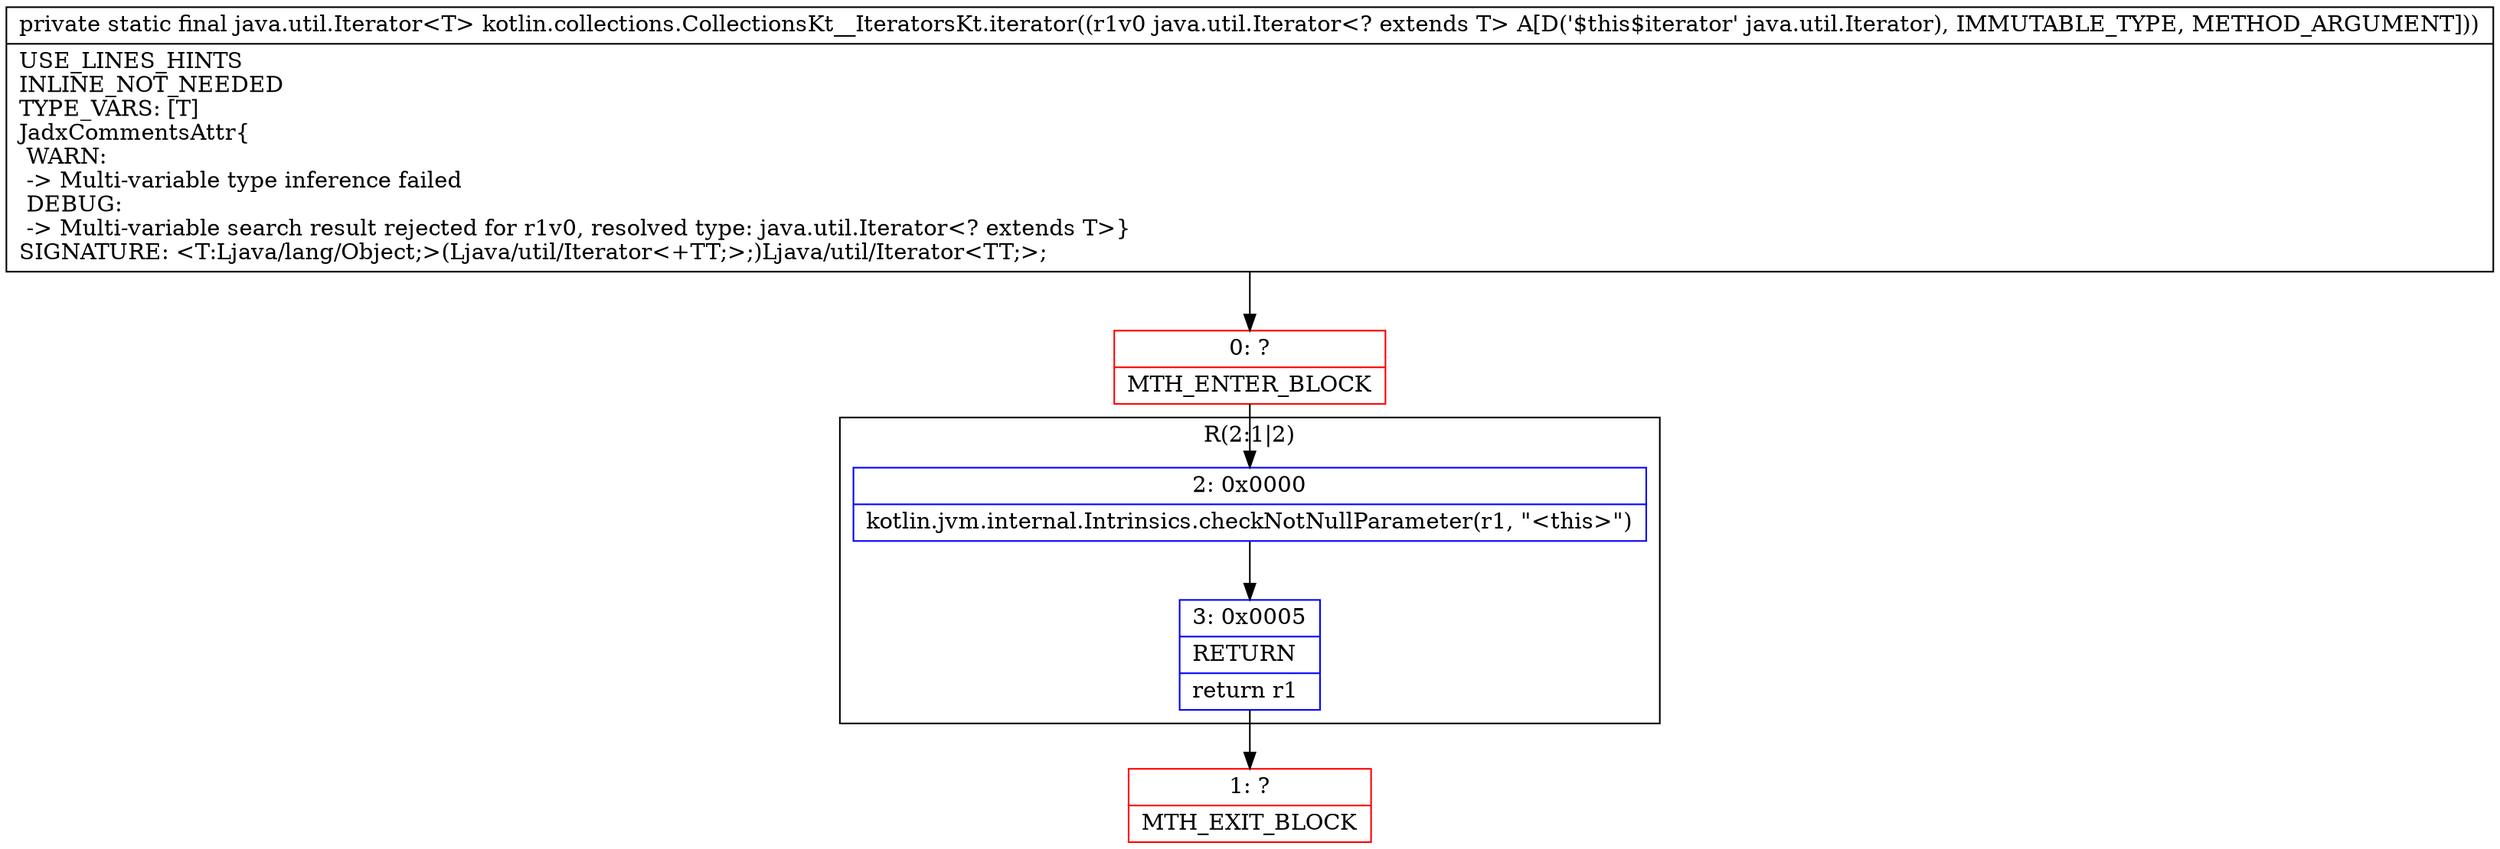 digraph "CFG forkotlin.collections.CollectionsKt__IteratorsKt.iterator(Ljava\/util\/Iterator;)Ljava\/util\/Iterator;" {
subgraph cluster_Region_470939526 {
label = "R(2:1|2)";
node [shape=record,color=blue];
Node_2 [shape=record,label="{2\:\ 0x0000|kotlin.jvm.internal.Intrinsics.checkNotNullParameter(r1, \"\<this\>\")\l}"];
Node_3 [shape=record,label="{3\:\ 0x0005|RETURN\l|return r1\l}"];
}
Node_0 [shape=record,color=red,label="{0\:\ ?|MTH_ENTER_BLOCK\l}"];
Node_1 [shape=record,color=red,label="{1\:\ ?|MTH_EXIT_BLOCK\l}"];
MethodNode[shape=record,label="{private static final java.util.Iterator\<T\> kotlin.collections.CollectionsKt__IteratorsKt.iterator((r1v0 java.util.Iterator\<? extends T\> A[D('$this$iterator' java.util.Iterator), IMMUTABLE_TYPE, METHOD_ARGUMENT]))  | USE_LINES_HINTS\lINLINE_NOT_NEEDED\lTYPE_VARS: [T]\lJadxCommentsAttr\{\l WARN: \l \-\> Multi\-variable type inference failed\l DEBUG: \l \-\> Multi\-variable search result rejected for r1v0, resolved type: java.util.Iterator\<? extends T\>\}\lSIGNATURE: \<T:Ljava\/lang\/Object;\>(Ljava\/util\/Iterator\<+TT;\>;)Ljava\/util\/Iterator\<TT;\>;\l}"];
MethodNode -> Node_0;Node_2 -> Node_3;
Node_3 -> Node_1;
Node_0 -> Node_2;
}

